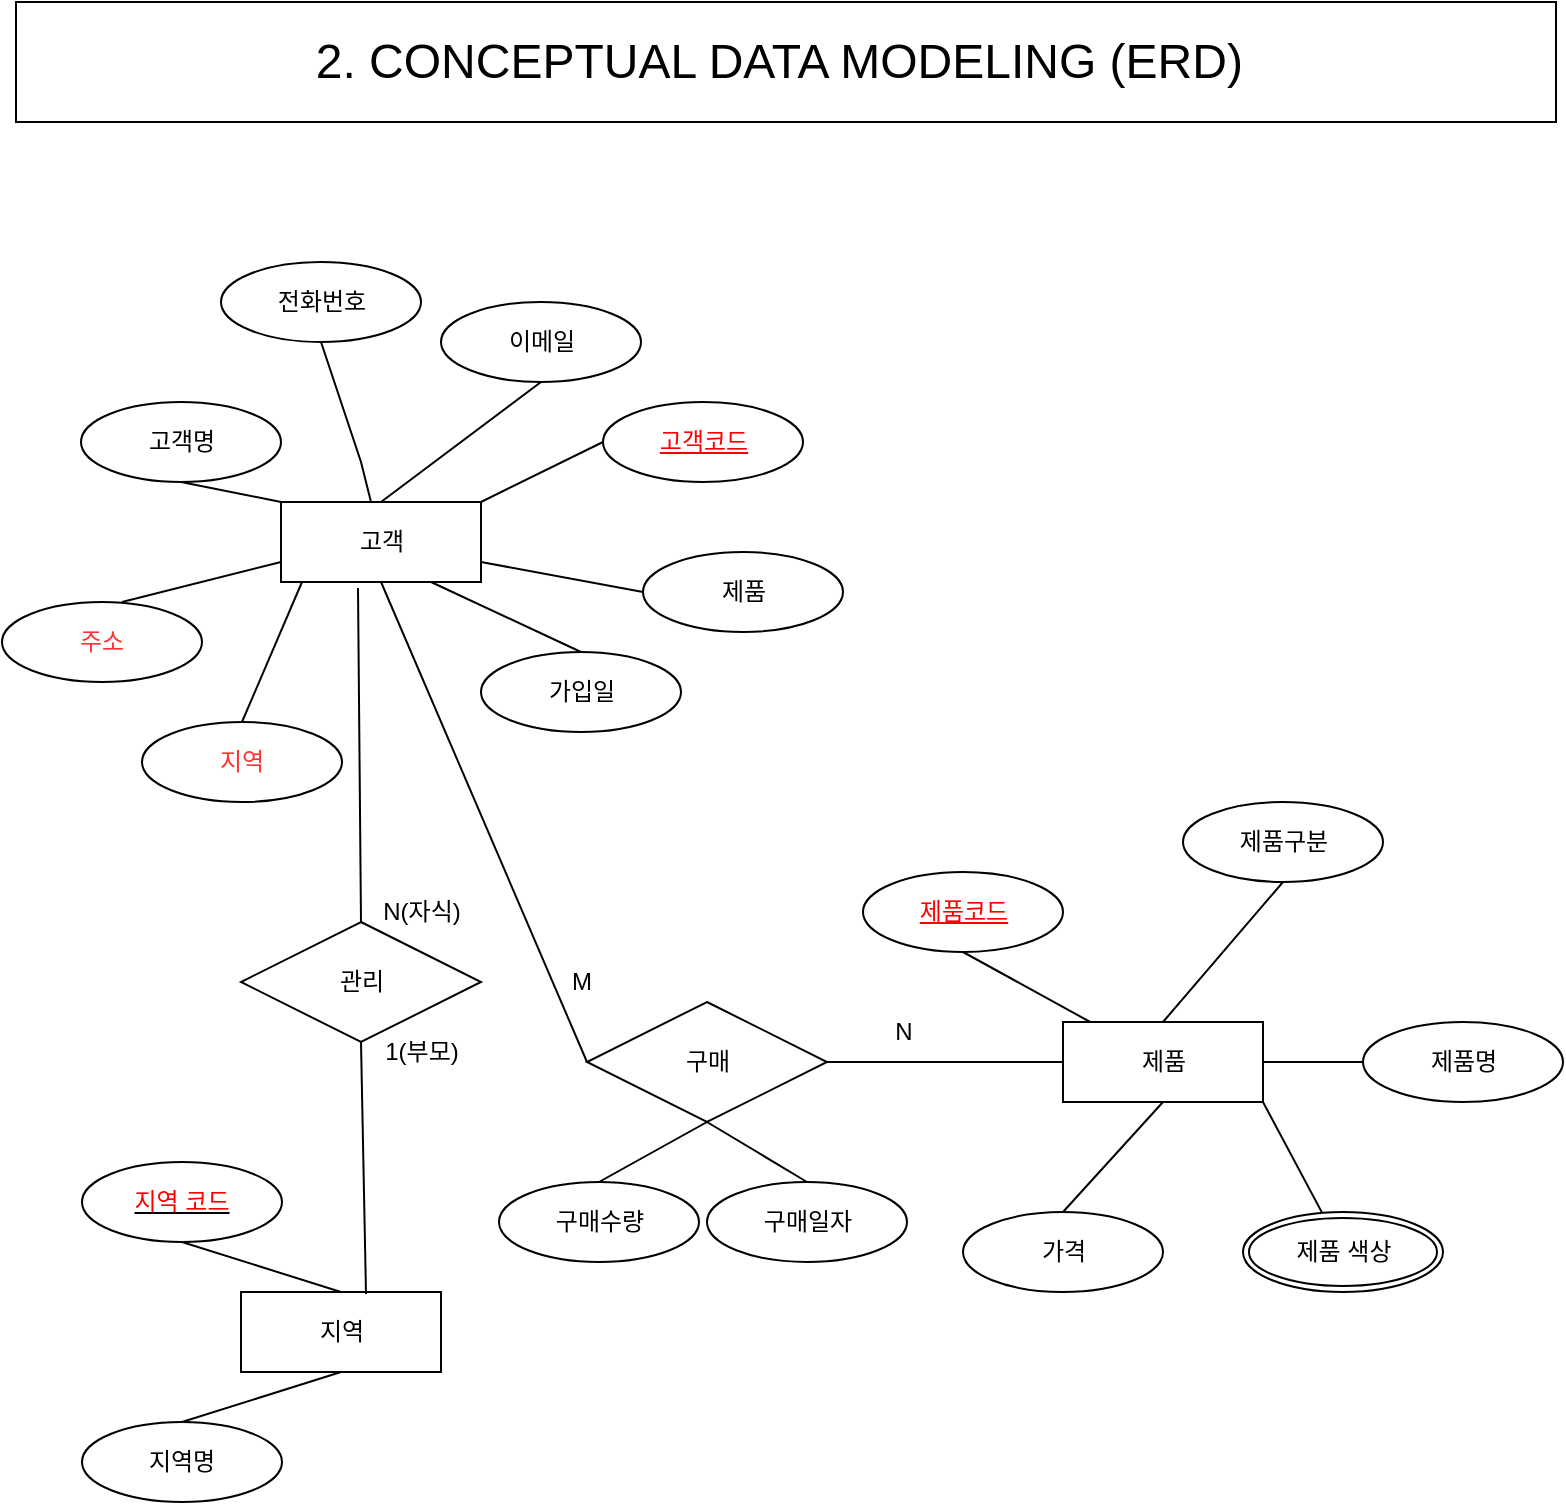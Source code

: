 <mxfile version="21.6.5" type="github" pages="2">
  <diagram name="페이지-1" id="ciY3IhIfSriye4W27SwN">
    <mxGraphModel dx="1434" dy="1959" grid="1" gridSize="10" guides="1" tooltips="1" connect="1" arrows="1" fold="1" page="1" pageScale="1" pageWidth="827" pageHeight="1169" math="0" shadow="0">
      <root>
        <mxCell id="0" />
        <mxCell id="1" parent="0" />
        <mxCell id="O262PkwjfAipwRfIdHsJ-3" value="고객" style="whiteSpace=wrap;html=1;align=center;rounded=0;" parent="1" vertex="1">
          <mxGeometry x="162.5" y="-880" width="100" height="40" as="geometry" />
        </mxCell>
        <mxCell id="O262PkwjfAipwRfIdHsJ-5" value="고객명" style="ellipse;whiteSpace=wrap;html=1;align=center;rounded=0;" parent="1" vertex="1">
          <mxGeometry x="62.5" y="-930" width="100" height="40" as="geometry" />
        </mxCell>
        <mxCell id="O262PkwjfAipwRfIdHsJ-6" value="" style="endArrow=none;html=1;rounded=0;entryX=0;entryY=0;entryDx=0;entryDy=0;exitX=0.5;exitY=1;exitDx=0;exitDy=0;" parent="1" source="O262PkwjfAipwRfIdHsJ-5" target="O262PkwjfAipwRfIdHsJ-3" edge="1">
          <mxGeometry relative="1" as="geometry">
            <mxPoint x="112.5" y="-900" as="sourcePoint" />
            <mxPoint x="272.5" y="-900" as="targetPoint" />
          </mxGeometry>
        </mxCell>
        <mxCell id="O262PkwjfAipwRfIdHsJ-7" value="이메일" style="ellipse;whiteSpace=wrap;html=1;align=center;rounded=0;" parent="1" vertex="1">
          <mxGeometry x="242.5" y="-980" width="100" height="40" as="geometry" />
        </mxCell>
        <mxCell id="O262PkwjfAipwRfIdHsJ-8" value="가입일" style="ellipse;whiteSpace=wrap;html=1;align=center;rounded=0;" parent="1" vertex="1">
          <mxGeometry x="262.5" y="-805" width="100" height="40" as="geometry" />
        </mxCell>
        <mxCell id="O262PkwjfAipwRfIdHsJ-9" value="&lt;font color=&quot;#ff3333&quot;&gt;주소&lt;/font&gt;" style="ellipse;whiteSpace=wrap;html=1;align=center;rounded=0;" parent="1" vertex="1">
          <mxGeometry x="23" y="-830" width="100" height="40" as="geometry" />
        </mxCell>
        <mxCell id="O262PkwjfAipwRfIdHsJ-10" value="전화번호" style="ellipse;whiteSpace=wrap;html=1;align=center;rounded=0;" parent="1" vertex="1">
          <mxGeometry x="132.5" y="-1000" width="100" height="40" as="geometry" />
        </mxCell>
        <mxCell id="O262PkwjfAipwRfIdHsJ-12" value="" style="endArrow=none;html=1;rounded=0;entryX=0.5;entryY=0;entryDx=0;entryDy=0;exitX=0.75;exitY=1;exitDx=0;exitDy=0;" parent="1" source="O262PkwjfAipwRfIdHsJ-3" target="O262PkwjfAipwRfIdHsJ-8" edge="1">
          <mxGeometry relative="1" as="geometry">
            <mxPoint x="232.5" y="-855" as="sourcePoint" />
            <mxPoint x="312.5" y="-855" as="targetPoint" />
          </mxGeometry>
        </mxCell>
        <mxCell id="O262PkwjfAipwRfIdHsJ-14" value="" style="endArrow=none;html=1;rounded=0;exitX=0.6;exitY=0;exitDx=0;exitDy=0;exitPerimeter=0;entryX=0;entryY=0.75;entryDx=0;entryDy=0;" parent="1" source="O262PkwjfAipwRfIdHsJ-9" target="O262PkwjfAipwRfIdHsJ-3" edge="1">
          <mxGeometry relative="1" as="geometry">
            <mxPoint x="93" y="-840" as="sourcePoint" />
            <mxPoint x="123" y="-840" as="targetPoint" />
          </mxGeometry>
        </mxCell>
        <mxCell id="O262PkwjfAipwRfIdHsJ-15" value="" style="endArrow=none;html=1;rounded=0;entryX=0.5;entryY=1;entryDx=0;entryDy=0;exitX=0.5;exitY=0;exitDx=0;exitDy=0;" parent="1" source="O262PkwjfAipwRfIdHsJ-3" target="O262PkwjfAipwRfIdHsJ-7" edge="1">
          <mxGeometry relative="1" as="geometry">
            <mxPoint x="132.5" y="-840" as="sourcePoint" />
            <mxPoint x="292.5" y="-840" as="targetPoint" />
          </mxGeometry>
        </mxCell>
        <mxCell id="O262PkwjfAipwRfIdHsJ-16" value="" style="endArrow=none;html=1;rounded=0;entryX=0.5;entryY=1;entryDx=0;entryDy=0;" parent="1" source="O262PkwjfAipwRfIdHsJ-3" target="O262PkwjfAipwRfIdHsJ-10" edge="1">
          <mxGeometry relative="1" as="geometry">
            <mxPoint x="132.5" y="-840" as="sourcePoint" />
            <mxPoint x="292.5" y="-840" as="targetPoint" />
            <Array as="points">
              <mxPoint x="202.5" y="-900" />
            </Array>
          </mxGeometry>
        </mxCell>
        <mxCell id="O262PkwjfAipwRfIdHsJ-17" value="&lt;font color=&quot;#ff3333&quot;&gt;지역&lt;/font&gt;" style="ellipse;whiteSpace=wrap;html=1;align=center;rounded=0;" parent="1" vertex="1">
          <mxGeometry x="93" y="-770" width="100" height="40" as="geometry" />
        </mxCell>
        <mxCell id="O262PkwjfAipwRfIdHsJ-18" value="" style="endArrow=none;html=1;rounded=0;entryX=0.5;entryY=0;entryDx=0;entryDy=0;exitX=0.5;exitY=1;exitDx=0;exitDy=0;" parent="1" target="O262PkwjfAipwRfIdHsJ-17" edge="1">
          <mxGeometry relative="1" as="geometry">
            <mxPoint x="173" y="-840" as="sourcePoint" />
            <mxPoint x="183" y="-790" as="targetPoint" />
          </mxGeometry>
        </mxCell>
        <mxCell id="O262PkwjfAipwRfIdHsJ-21" value="고객코드" style="ellipse;whiteSpace=wrap;html=1;align=center;fontStyle=4;rounded=0;fontColor=#FF0000;" parent="1" vertex="1">
          <mxGeometry x="323.5" y="-930" width="100" height="40" as="geometry" />
        </mxCell>
        <mxCell id="O262PkwjfAipwRfIdHsJ-22" value="" style="endArrow=none;html=1;rounded=0;entryX=0;entryY=0.5;entryDx=0;entryDy=0;exitX=1;exitY=0;exitDx=0;exitDy=0;" parent="1" source="O262PkwjfAipwRfIdHsJ-3" target="O262PkwjfAipwRfIdHsJ-21" edge="1">
          <mxGeometry relative="1" as="geometry">
            <mxPoint x="132.5" y="-940" as="sourcePoint" />
            <mxPoint x="292.5" y="-940" as="targetPoint" />
          </mxGeometry>
        </mxCell>
        <mxCell id="Zwfe3CJp1zHnG0EpspI3-5" value="지역" style="whiteSpace=wrap;html=1;align=center;rounded=0;" parent="1" vertex="1">
          <mxGeometry x="142.5" y="-485" width="100" height="40" as="geometry" />
        </mxCell>
        <mxCell id="Zwfe3CJp1zHnG0EpspI3-6" value="지역명" style="ellipse;whiteSpace=wrap;html=1;align=center;rounded=0;" parent="1" vertex="1">
          <mxGeometry x="63" y="-420" width="100" height="40" as="geometry" />
        </mxCell>
        <mxCell id="Zwfe3CJp1zHnG0EpspI3-11" value="" style="endArrow=none;html=1;rounded=0;entryX=0.5;entryY=0;entryDx=0;entryDy=0;exitX=0.5;exitY=1;exitDx=0;exitDy=0;" parent="1" source="Zwfe3CJp1zHnG0EpspI3-12" target="Zwfe3CJp1zHnG0EpspI3-5" edge="1">
          <mxGeometry relative="1" as="geometry">
            <mxPoint x="114" y="-500" as="sourcePoint" />
            <mxPoint x="243" y="-500" as="targetPoint" />
          </mxGeometry>
        </mxCell>
        <mxCell id="Zwfe3CJp1zHnG0EpspI3-12" value="&lt;font color=&quot;#ff0000&quot;&gt;지역 코드&lt;/font&gt;" style="ellipse;whiteSpace=wrap;html=1;align=center;fontStyle=4;" parent="1" vertex="1">
          <mxGeometry x="63" y="-550" width="100" height="40" as="geometry" />
        </mxCell>
        <mxCell id="Zwfe3CJp1zHnG0EpspI3-13" value="" style="endArrow=none;html=1;rounded=0;entryX=0.5;entryY=1;entryDx=0;entryDy=0;exitX=0.5;exitY=0;exitDx=0;exitDy=0;" parent="1" source="Zwfe3CJp1zHnG0EpspI3-6" target="Zwfe3CJp1zHnG0EpspI3-5" edge="1">
          <mxGeometry relative="1" as="geometry">
            <mxPoint x="114" y="-450" as="sourcePoint" />
            <mxPoint x="214" y="-430" as="targetPoint" />
          </mxGeometry>
        </mxCell>
        <mxCell id="Zwfe3CJp1zHnG0EpspI3-15" value="제품" style="ellipse;whiteSpace=wrap;html=1;align=center;rounded=0;" parent="1" vertex="1">
          <mxGeometry x="343.5" y="-855" width="100" height="40" as="geometry" />
        </mxCell>
        <mxCell id="Zwfe3CJp1zHnG0EpspI3-16" value="" style="endArrow=none;html=1;rounded=0;exitX=1;exitY=0.75;exitDx=0;exitDy=0;" parent="1" source="O262PkwjfAipwRfIdHsJ-3" edge="1">
          <mxGeometry relative="1" as="geometry">
            <mxPoint x="282.5" y="-855" as="sourcePoint" />
            <mxPoint x="343.5" y="-835" as="targetPoint" />
          </mxGeometry>
        </mxCell>
        <mxCell id="Zwfe3CJp1zHnG0EpspI3-17" value="제품" style="whiteSpace=wrap;html=1;align=center;rounded=0;" parent="1" vertex="1">
          <mxGeometry x="553.5" y="-620" width="100" height="40" as="geometry" />
        </mxCell>
        <mxCell id="Zwfe3CJp1zHnG0EpspI3-19" value="제품명" style="ellipse;whiteSpace=wrap;html=1;align=center;" parent="1" vertex="1">
          <mxGeometry x="703.5" y="-620" width="100" height="40" as="geometry" />
        </mxCell>
        <mxCell id="Zwfe3CJp1zHnG0EpspI3-20" value="제품구분" style="ellipse;whiteSpace=wrap;html=1;align=center;" parent="1" vertex="1">
          <mxGeometry x="613.5" y="-730" width="100" height="40" as="geometry" />
        </mxCell>
        <mxCell id="Zwfe3CJp1zHnG0EpspI3-22" value="제품 색상" style="ellipse;shape=doubleEllipse;margin=3;whiteSpace=wrap;html=1;align=center;" parent="1" vertex="1">
          <mxGeometry x="643.5" y="-525" width="100" height="40" as="geometry" />
        </mxCell>
        <mxCell id="Zwfe3CJp1zHnG0EpspI3-23" value="가격" style="ellipse;whiteSpace=wrap;html=1;align=center;" parent="1" vertex="1">
          <mxGeometry x="503.5" y="-525" width="100" height="40" as="geometry" />
        </mxCell>
        <mxCell id="Zwfe3CJp1zHnG0EpspI3-24" value="" style="endArrow=none;html=1;rounded=0;exitX=0.5;exitY=1;exitDx=0;exitDy=0;" parent="1" source="D7l8k0EIb5VMv7duLsnt-1" target="Zwfe3CJp1zHnG0EpspI3-17" edge="1">
          <mxGeometry relative="1" as="geometry">
            <mxPoint x="493.5" y="-640" as="sourcePoint" />
            <mxPoint x="413.5" y="-770" as="targetPoint" />
          </mxGeometry>
        </mxCell>
        <mxCell id="Zwfe3CJp1zHnG0EpspI3-25" value="" style="endArrow=none;html=1;rounded=0;exitX=0;exitY=0.5;exitDx=0;exitDy=0;" parent="1" source="Zwfe3CJp1zHnG0EpspI3-19" target="Zwfe3CJp1zHnG0EpspI3-17" edge="1">
          <mxGeometry relative="1" as="geometry">
            <mxPoint x="803.5" y="-600" as="sourcePoint" />
            <mxPoint x="663.5" y="-600" as="targetPoint" />
          </mxGeometry>
        </mxCell>
        <mxCell id="Zwfe3CJp1zHnG0EpspI3-26" value="" style="endArrow=none;html=1;rounded=0;exitX=0.5;exitY=0;exitDx=0;exitDy=0;entryX=0.5;entryY=1;entryDx=0;entryDy=0;" parent="1" source="Zwfe3CJp1zHnG0EpspI3-23" target="Zwfe3CJp1zHnG0EpspI3-17" edge="1">
          <mxGeometry relative="1" as="geometry">
            <mxPoint x="573.5" y="-610" as="sourcePoint" />
            <mxPoint x="613.5" y="-570" as="targetPoint" />
          </mxGeometry>
        </mxCell>
        <mxCell id="Zwfe3CJp1zHnG0EpspI3-27" value="" style="endArrow=none;html=1;rounded=0;entryX=1;entryY=1;entryDx=0;entryDy=0;" parent="1" source="Zwfe3CJp1zHnG0EpspI3-22" target="Zwfe3CJp1zHnG0EpspI3-17" edge="1">
          <mxGeometry relative="1" as="geometry">
            <mxPoint x="583.5" y="-600" as="sourcePoint" />
            <mxPoint x="663.5" y="-570" as="targetPoint" />
          </mxGeometry>
        </mxCell>
        <mxCell id="Zwfe3CJp1zHnG0EpspI3-28" value="" style="endArrow=none;html=1;rounded=0;exitX=0.5;exitY=1;exitDx=0;exitDy=0;entryX=0.5;entryY=0;entryDx=0;entryDy=0;" parent="1" source="Zwfe3CJp1zHnG0EpspI3-20" target="Zwfe3CJp1zHnG0EpspI3-17" edge="1">
          <mxGeometry relative="1" as="geometry">
            <mxPoint x="573.5" y="-630" as="sourcePoint" />
            <mxPoint x="643.5" y="-650" as="targetPoint" />
          </mxGeometry>
        </mxCell>
        <mxCell id="Zwfe3CJp1zHnG0EpspI3-30" value="관리" style="shape=rhombus;perimeter=rhombusPerimeter;whiteSpace=wrap;html=1;align=center;" parent="1" vertex="1">
          <mxGeometry x="142.5" y="-670" width="120" height="60" as="geometry" />
        </mxCell>
        <mxCell id="Zwfe3CJp1zHnG0EpspI3-31" value="" style="endArrow=none;html=1;rounded=0;entryX=0.5;entryY=1;entryDx=0;entryDy=0;exitX=0.625;exitY=0.025;exitDx=0;exitDy=0;exitPerimeter=0;" parent="1" source="Zwfe3CJp1zHnG0EpspI3-5" target="Zwfe3CJp1zHnG0EpspI3-30" edge="1">
          <mxGeometry relative="1" as="geometry">
            <mxPoint x="203" y="-500" as="sourcePoint" />
            <mxPoint x="402" y="-515" as="targetPoint" />
          </mxGeometry>
        </mxCell>
        <mxCell id="Zwfe3CJp1zHnG0EpspI3-32" value="" style="endArrow=none;html=1;rounded=0;entryX=0.5;entryY=0;entryDx=0;entryDy=0;exitX=0.385;exitY=1.075;exitDx=0;exitDy=0;exitPerimeter=0;" parent="1" source="O262PkwjfAipwRfIdHsJ-3" target="Zwfe3CJp1zHnG0EpspI3-30" edge="1">
          <mxGeometry relative="1" as="geometry">
            <mxPoint x="304" y="-760" as="sourcePoint" />
            <mxPoint x="464" y="-760" as="targetPoint" />
          </mxGeometry>
        </mxCell>
        <mxCell id="Zwfe3CJp1zHnG0EpspI3-33" value="구매" style="shape=rhombus;perimeter=rhombusPerimeter;whiteSpace=wrap;html=1;align=center;" parent="1" vertex="1">
          <mxGeometry x="315.5" y="-630" width="120" height="60" as="geometry" />
        </mxCell>
        <mxCell id="Zwfe3CJp1zHnG0EpspI3-34" value="" style="endArrow=none;html=1;rounded=0;entryX=0;entryY=0.5;entryDx=0;entryDy=0;exitX=0.5;exitY=1;exitDx=0;exitDy=0;" parent="1" source="O262PkwjfAipwRfIdHsJ-3" target="Zwfe3CJp1zHnG0EpspI3-33" edge="1">
          <mxGeometry relative="1" as="geometry">
            <mxPoint x="304" y="-760" as="sourcePoint" />
            <mxPoint x="328" y="-610" as="targetPoint" />
          </mxGeometry>
        </mxCell>
        <mxCell id="Zwfe3CJp1zHnG0EpspI3-35" value="" style="endArrow=none;html=1;rounded=0;entryX=0;entryY=0.5;entryDx=0;entryDy=0;exitX=1;exitY=0.5;exitDx=0;exitDy=0;" parent="1" source="Zwfe3CJp1zHnG0EpspI3-33" target="Zwfe3CJp1zHnG0EpspI3-17" edge="1">
          <mxGeometry relative="1" as="geometry">
            <mxPoint x="323" y="-750" as="sourcePoint" />
            <mxPoint x="483" y="-750" as="targetPoint" />
          </mxGeometry>
        </mxCell>
        <mxCell id="Zwfe3CJp1zHnG0EpspI3-36" value="구매수량" style="ellipse;whiteSpace=wrap;html=1;align=center;" parent="1" vertex="1">
          <mxGeometry x="271.5" y="-540" width="100" height="40" as="geometry" />
        </mxCell>
        <mxCell id="Zwfe3CJp1zHnG0EpspI3-39" value="구매일자" style="ellipse;whiteSpace=wrap;html=1;align=center;" parent="1" vertex="1">
          <mxGeometry x="375.5" y="-540" width="100" height="40" as="geometry" />
        </mxCell>
        <mxCell id="Zwfe3CJp1zHnG0EpspI3-40" value="" style="endArrow=none;html=1;rounded=0;entryX=0.5;entryY=1;entryDx=0;entryDy=0;exitX=0.5;exitY=0;exitDx=0;exitDy=0;" parent="1" source="Zwfe3CJp1zHnG0EpspI3-36" target="Zwfe3CJp1zHnG0EpspI3-33" edge="1">
          <mxGeometry relative="1" as="geometry">
            <mxPoint x="291.5" y="-750" as="sourcePoint" />
            <mxPoint x="451.5" y="-750" as="targetPoint" />
          </mxGeometry>
        </mxCell>
        <mxCell id="Zwfe3CJp1zHnG0EpspI3-41" value="" style="endArrow=none;html=1;rounded=0;entryX=0.5;entryY=0;entryDx=0;entryDy=0;exitX=0.5;exitY=1;exitDx=0;exitDy=0;" parent="1" source="Zwfe3CJp1zHnG0EpspI3-33" target="Zwfe3CJp1zHnG0EpspI3-39" edge="1">
          <mxGeometry relative="1" as="geometry">
            <mxPoint x="291.5" y="-750" as="sourcePoint" />
            <mxPoint x="451.5" y="-750" as="targetPoint" />
          </mxGeometry>
        </mxCell>
        <mxCell id="Zwfe3CJp1zHnG0EpspI3-42" value="&lt;font style=&quot;font-size: 24px;&quot;&gt;2. CONCEPTUAL DATA MODELING (ERD)&amp;nbsp;&lt;/font&gt;" style="rounded=0;whiteSpace=wrap;html=1;" parent="1" vertex="1">
          <mxGeometry x="30" y="-1130" width="770" height="60" as="geometry" />
        </mxCell>
        <mxCell id="yUtdHoktNZANaSQNdlHz-2" value="N(자식)" style="text;html=1;strokeColor=none;fillColor=none;align=center;verticalAlign=middle;whiteSpace=wrap;rounded=0;" parent="1" vertex="1">
          <mxGeometry x="202.5" y="-690" width="60" height="30" as="geometry" />
        </mxCell>
        <mxCell id="yUtdHoktNZANaSQNdlHz-3" value="1(부모)" style="text;html=1;strokeColor=none;fillColor=none;align=center;verticalAlign=middle;whiteSpace=wrap;rounded=0;" parent="1" vertex="1">
          <mxGeometry x="202.5" y="-620" width="60" height="30" as="geometry" />
        </mxCell>
        <mxCell id="J7PwnYa1i6pElxJdp1A0-1" value="N" style="text;html=1;strokeColor=none;fillColor=none;align=center;verticalAlign=middle;whiteSpace=wrap;rounded=0;" parent="1" vertex="1">
          <mxGeometry x="443.5" y="-630" width="60" height="30" as="geometry" />
        </mxCell>
        <mxCell id="J7PwnYa1i6pElxJdp1A0-2" value="M" style="text;html=1;strokeColor=none;fillColor=none;align=center;verticalAlign=middle;whiteSpace=wrap;rounded=0;" parent="1" vertex="1">
          <mxGeometry x="282.5" y="-655" width="60" height="30" as="geometry" />
        </mxCell>
        <mxCell id="D7l8k0EIb5VMv7duLsnt-1" value="제품코드" style="ellipse;whiteSpace=wrap;html=1;align=center;fontStyle=4;rounded=0;fontColor=#FF0000;" vertex="1" parent="1">
          <mxGeometry x="453.5" y="-695" width="100" height="40" as="geometry" />
        </mxCell>
      </root>
    </mxGraphModel>
  </diagram>
  <diagram id="4BWU9Evp5t82X6UF4hr7" name="페이지-2">
    <mxGraphModel dx="1434" dy="1959" grid="1" gridSize="10" guides="1" tooltips="1" connect="1" arrows="1" fold="1" page="1" pageScale="1" pageWidth="827" pageHeight="1169" math="0" shadow="0">
      <root>
        <mxCell id="0" />
        <mxCell id="1" parent="0" />
        <mxCell id="uBOB1ivpOVUYQ5kUQbwn-1" value="&lt;font style=&quot;font-size: 24px;&quot;&gt;Logical Data Moodeling (RM)&lt;/font&gt;" style="rounded=0;whiteSpace=wrap;html=1;" parent="1" vertex="1">
          <mxGeometry x="30" y="-1130" width="770" height="60" as="geometry" />
        </mxCell>
        <mxCell id="seXCg0NRxTCGZob7wGFC-1" value="고객" style="whiteSpace=wrap;html=1;align=center;rounded=0;" parent="1" vertex="1">
          <mxGeometry x="169.5" y="-910" width="100" height="40" as="geometry" />
        </mxCell>
        <mxCell id="seXCg0NRxTCGZob7wGFC-2" value="고객명" style="ellipse;whiteSpace=wrap;html=1;align=center;rounded=0;" parent="1" vertex="1">
          <mxGeometry x="69.5" y="-960" width="100" height="40" as="geometry" />
        </mxCell>
        <mxCell id="seXCg0NRxTCGZob7wGFC-3" value="" style="endArrow=none;html=1;rounded=0;entryX=0;entryY=0;entryDx=0;entryDy=0;exitX=0.5;exitY=1;exitDx=0;exitDy=0;" parent="1" source="seXCg0NRxTCGZob7wGFC-2" target="seXCg0NRxTCGZob7wGFC-1" edge="1">
          <mxGeometry relative="1" as="geometry">
            <mxPoint x="119.5" y="-930" as="sourcePoint" />
            <mxPoint x="279.5" y="-930" as="targetPoint" />
          </mxGeometry>
        </mxCell>
        <mxCell id="seXCg0NRxTCGZob7wGFC-4" value="이메일" style="ellipse;whiteSpace=wrap;html=1;align=center;rounded=0;" parent="1" vertex="1">
          <mxGeometry x="249.5" y="-1010" width="100" height="40" as="geometry" />
        </mxCell>
        <mxCell id="seXCg0NRxTCGZob7wGFC-5" value="가입일" style="ellipse;whiteSpace=wrap;html=1;align=center;rounded=0;" parent="1" vertex="1">
          <mxGeometry x="269.5" y="-835" width="100" height="40" as="geometry" />
        </mxCell>
        <mxCell id="seXCg0NRxTCGZob7wGFC-6" value="&lt;font color=&quot;#ff3333&quot;&gt;주소&lt;/font&gt;" style="ellipse;whiteSpace=wrap;html=1;align=center;rounded=0;" parent="1" vertex="1">
          <mxGeometry x="30" y="-860" width="100" height="40" as="geometry" />
        </mxCell>
        <mxCell id="seXCg0NRxTCGZob7wGFC-7" value="전화번호" style="ellipse;whiteSpace=wrap;html=1;align=center;rounded=0;" parent="1" vertex="1">
          <mxGeometry x="139.5" y="-1030" width="100" height="40" as="geometry" />
        </mxCell>
        <mxCell id="seXCg0NRxTCGZob7wGFC-8" value="" style="endArrow=none;html=1;rounded=0;entryX=0.5;entryY=0;entryDx=0;entryDy=0;exitX=0.75;exitY=1;exitDx=0;exitDy=0;" parent="1" source="seXCg0NRxTCGZob7wGFC-1" target="seXCg0NRxTCGZob7wGFC-5" edge="1">
          <mxGeometry relative="1" as="geometry">
            <mxPoint x="239.5" y="-885" as="sourcePoint" />
            <mxPoint x="319.5" y="-885" as="targetPoint" />
          </mxGeometry>
        </mxCell>
        <mxCell id="seXCg0NRxTCGZob7wGFC-9" value="" style="endArrow=none;html=1;rounded=0;exitX=0.6;exitY=0;exitDx=0;exitDy=0;exitPerimeter=0;entryX=0;entryY=0.75;entryDx=0;entryDy=0;" parent="1" source="seXCg0NRxTCGZob7wGFC-6" target="seXCg0NRxTCGZob7wGFC-1" edge="1">
          <mxGeometry relative="1" as="geometry">
            <mxPoint x="100" y="-870" as="sourcePoint" />
            <mxPoint x="130" y="-870" as="targetPoint" />
          </mxGeometry>
        </mxCell>
        <mxCell id="seXCg0NRxTCGZob7wGFC-10" value="" style="endArrow=none;html=1;rounded=0;entryX=0.5;entryY=1;entryDx=0;entryDy=0;exitX=0.5;exitY=0;exitDx=0;exitDy=0;" parent="1" source="seXCg0NRxTCGZob7wGFC-1" target="seXCg0NRxTCGZob7wGFC-4" edge="1">
          <mxGeometry relative="1" as="geometry">
            <mxPoint x="139.5" y="-870" as="sourcePoint" />
            <mxPoint x="299.5" y="-870" as="targetPoint" />
          </mxGeometry>
        </mxCell>
        <mxCell id="seXCg0NRxTCGZob7wGFC-11" value="" style="endArrow=none;html=1;rounded=0;entryX=0.5;entryY=1;entryDx=0;entryDy=0;" parent="1" source="seXCg0NRxTCGZob7wGFC-1" target="seXCg0NRxTCGZob7wGFC-7" edge="1">
          <mxGeometry relative="1" as="geometry">
            <mxPoint x="139.5" y="-870" as="sourcePoint" />
            <mxPoint x="299.5" y="-870" as="targetPoint" />
            <Array as="points">
              <mxPoint x="209.5" y="-930" />
            </Array>
          </mxGeometry>
        </mxCell>
        <mxCell id="seXCg0NRxTCGZob7wGFC-12" value="&lt;font color=&quot;#ff3333&quot;&gt;지역&lt;/font&gt;" style="ellipse;whiteSpace=wrap;html=1;align=center;rounded=0;" parent="1" vertex="1">
          <mxGeometry x="100" y="-800" width="100" height="40" as="geometry" />
        </mxCell>
        <mxCell id="seXCg0NRxTCGZob7wGFC-13" value="" style="endArrow=none;html=1;rounded=0;entryX=0.5;entryY=0;entryDx=0;entryDy=0;exitX=0.5;exitY=1;exitDx=0;exitDy=0;" parent="1" target="seXCg0NRxTCGZob7wGFC-12" edge="1">
          <mxGeometry relative="1" as="geometry">
            <mxPoint x="180" y="-870" as="sourcePoint" />
            <mxPoint x="190" y="-820" as="targetPoint" />
          </mxGeometry>
        </mxCell>
        <mxCell id="seXCg0NRxTCGZob7wGFC-14" value="&lt;font color=&quot;#ff0000&quot;&gt;고객코드&lt;/font&gt;" style="ellipse;whiteSpace=wrap;html=1;align=center;fontStyle=4;rounded=0;" parent="1" vertex="1">
          <mxGeometry x="330.5" y="-960" width="100" height="40" as="geometry" />
        </mxCell>
        <mxCell id="seXCg0NRxTCGZob7wGFC-15" value="" style="endArrow=none;html=1;rounded=0;entryX=0;entryY=0.5;entryDx=0;entryDy=0;exitX=1;exitY=0;exitDx=0;exitDy=0;" parent="1" source="seXCg0NRxTCGZob7wGFC-1" target="seXCg0NRxTCGZob7wGFC-14" edge="1">
          <mxGeometry relative="1" as="geometry">
            <mxPoint x="139.5" y="-970" as="sourcePoint" />
            <mxPoint x="299.5" y="-970" as="targetPoint" />
          </mxGeometry>
        </mxCell>
        <mxCell id="seXCg0NRxTCGZob7wGFC-16" value="제품" style="ellipse;whiteSpace=wrap;html=1;align=center;rounded=0;" parent="1" vertex="1">
          <mxGeometry x="350.5" y="-885" width="100" height="40" as="geometry" />
        </mxCell>
        <mxCell id="seXCg0NRxTCGZob7wGFC-17" value="" style="endArrow=none;html=1;rounded=0;exitX=1;exitY=0.75;exitDx=0;exitDy=0;" parent="1" source="seXCg0NRxTCGZob7wGFC-1" edge="1">
          <mxGeometry relative="1" as="geometry">
            <mxPoint x="289.5" y="-885" as="sourcePoint" />
            <mxPoint x="350.5" y="-865" as="targetPoint" />
          </mxGeometry>
        </mxCell>
        <mxCell id="seXCg0NRxTCGZob7wGFC-33" value="고객" style="swimlane;childLayout=stackLayout;horizontal=1;startSize=50;horizontalStack=0;rounded=1;fontSize=14;fontStyle=0;strokeWidth=2;resizeParent=0;resizeLast=1;shadow=0;dashed=0;align=center;arcSize=4;whiteSpace=wrap;html=1;" parent="1" vertex="1">
          <mxGeometry x="44" y="-390" width="159.5" height="160" as="geometry" />
        </mxCell>
        <mxCell id="seXCg0NRxTCGZob7wGFC-34" value="-고객번호(PK)&lt;br&gt;-고객 이름&lt;br&gt;-전화 번호&lt;br&gt;-이메일&lt;br&gt;-주소&lt;br&gt;-가입일&lt;br&gt;&lt;font color=&quot;#ff3333&quot;&gt;-지역코드(FK)&lt;/font&gt;" style="align=left;strokeColor=none;fillColor=none;spacingLeft=4;fontSize=12;verticalAlign=top;resizable=0;rotatable=0;part=1;html=1;" parent="seXCg0NRxTCGZob7wGFC-33" vertex="1">
          <mxGeometry y="50" width="159.5" height="110" as="geometry" />
        </mxCell>
        <mxCell id="uPoZZzZPgKZbxXWaXShd-1" value="지역" style="whiteSpace=wrap;html=1;align=center;rounded=0;" parent="1" vertex="1">
          <mxGeometry x="123.5" y="-615" width="100" height="40" as="geometry" />
        </mxCell>
        <mxCell id="uPoZZzZPgKZbxXWaXShd-2" value="지역명" style="ellipse;whiteSpace=wrap;html=1;align=center;rounded=0;" parent="1" vertex="1">
          <mxGeometry x="44" y="-555" width="100" height="40" as="geometry" />
        </mxCell>
        <mxCell id="uPoZZzZPgKZbxXWaXShd-3" value="" style="endArrow=none;html=1;rounded=0;entryX=0.5;entryY=0;entryDx=0;entryDy=0;exitX=0.5;exitY=1;exitDx=0;exitDy=0;" parent="1" source="uPoZZzZPgKZbxXWaXShd-4" target="uPoZZzZPgKZbxXWaXShd-1" edge="1">
          <mxGeometry relative="1" as="geometry">
            <mxPoint x="95" y="-635" as="sourcePoint" />
            <mxPoint x="224" y="-635" as="targetPoint" />
          </mxGeometry>
        </mxCell>
        <mxCell id="uPoZZzZPgKZbxXWaXShd-4" value="&lt;font color=&quot;#ff0000&quot;&gt;지역 코드&lt;/font&gt;" style="ellipse;whiteSpace=wrap;html=1;align=center;fontStyle=4;" parent="1" vertex="1">
          <mxGeometry x="44" y="-685" width="100" height="40" as="geometry" />
        </mxCell>
        <mxCell id="uPoZZzZPgKZbxXWaXShd-5" value="" style="endArrow=none;html=1;rounded=0;entryX=0.5;entryY=1;entryDx=0;entryDy=0;exitX=0.5;exitY=0;exitDx=0;exitDy=0;" parent="1" source="uPoZZzZPgKZbxXWaXShd-2" target="uPoZZzZPgKZbxXWaXShd-1" edge="1">
          <mxGeometry relative="1" as="geometry">
            <mxPoint x="95" y="-585" as="sourcePoint" />
            <mxPoint x="195" y="-565" as="targetPoint" />
          </mxGeometry>
        </mxCell>
        <mxCell id="uPoZZzZPgKZbxXWaXShd-6" value="제품" style="swimlane;childLayout=stackLayout;horizontal=1;startSize=50;horizontalStack=0;rounded=1;fontSize=14;fontStyle=0;strokeWidth=2;resizeParent=0;resizeLast=1;shadow=0;dashed=0;align=center;arcSize=4;whiteSpace=wrap;html=1;" parent="1" vertex="1">
          <mxGeometry x="600.75" y="-385" width="159.5" height="150" as="geometry" />
        </mxCell>
        <mxCell id="uPoZZzZPgKZbxXWaXShd-7" value="&lt;font color=&quot;#ff3333&quot;&gt;-제품코드(PK)&lt;br&gt;&lt;/font&gt;-제품명&lt;br&gt;-제품 구분&lt;br&gt;-제품 색상&lt;br&gt;-가격" style="align=left;strokeColor=none;fillColor=none;spacingLeft=4;fontSize=12;verticalAlign=top;resizable=0;rotatable=0;part=1;html=1;" parent="uPoZZzZPgKZbxXWaXShd-6" vertex="1">
          <mxGeometry y="50" width="159.5" height="100" as="geometry" />
        </mxCell>
        <mxCell id="XzQwPtQIKqxGrWWQNQM5-1" value="관리" style="shape=rhombus;perimeter=rhombusPerimeter;whiteSpace=wrap;html=1;align=center;" parent="1" vertex="1">
          <mxGeometry x="159.5" y="-713" width="120" height="60" as="geometry" />
        </mxCell>
        <mxCell id="XzQwPtQIKqxGrWWQNQM5-2" value="" style="endArrow=none;html=1;rounded=0;entryX=0.5;entryY=1;entryDx=0;entryDy=0;exitX=0.5;exitY=0;exitDx=0;exitDy=0;" parent="1" source="uPoZZzZPgKZbxXWaXShd-1" target="XzQwPtQIKqxGrWWQNQM5-1" edge="1">
          <mxGeometry relative="1" as="geometry">
            <mxPoint x="220" y="-550" as="sourcePoint" />
            <mxPoint x="419" y="-558" as="targetPoint" />
          </mxGeometry>
        </mxCell>
        <mxCell id="XzQwPtQIKqxGrWWQNQM5-3" value="" style="endArrow=none;html=1;rounded=0;entryX=0.5;entryY=0;entryDx=0;entryDy=0;exitX=0.5;exitY=1;exitDx=0;exitDy=0;" parent="1" source="seXCg0NRxTCGZob7wGFC-1" target="XzQwPtQIKqxGrWWQNQM5-1" edge="1">
          <mxGeometry relative="1" as="geometry">
            <mxPoint x="220" y="-870" as="sourcePoint" />
            <mxPoint x="481" y="-803" as="targetPoint" />
          </mxGeometry>
        </mxCell>
        <mxCell id="gkiHLBvYxxhDHvHLafIS-1" value="제품" style="whiteSpace=wrap;html=1;align=center;rounded=0;" parent="1" vertex="1">
          <mxGeometry x="540.5" y="-750" width="100" height="40" as="geometry" />
        </mxCell>
        <mxCell id="gkiHLBvYxxhDHvHLafIS-2" value="제품코드" style="ellipse;whiteSpace=wrap;html=1;align=center;" parent="1" vertex="1">
          <mxGeometry x="430.5" y="-810" width="100" height="40" as="geometry" />
        </mxCell>
        <mxCell id="gkiHLBvYxxhDHvHLafIS-3" value="제품명" style="ellipse;whiteSpace=wrap;html=1;align=center;" parent="1" vertex="1">
          <mxGeometry x="690.5" y="-750" width="100" height="40" as="geometry" />
        </mxCell>
        <mxCell id="gkiHLBvYxxhDHvHLafIS-4" value="제품구분" style="ellipse;whiteSpace=wrap;html=1;align=center;" parent="1" vertex="1">
          <mxGeometry x="600.5" y="-860" width="100" height="40" as="geometry" />
        </mxCell>
        <mxCell id="gkiHLBvYxxhDHvHLafIS-5" value="제품 색상" style="ellipse;shape=doubleEllipse;margin=3;whiteSpace=wrap;html=1;align=center;" parent="1" vertex="1">
          <mxGeometry x="630.5" y="-655" width="100" height="40" as="geometry" />
        </mxCell>
        <mxCell id="gkiHLBvYxxhDHvHLafIS-6" value="가격" style="ellipse;whiteSpace=wrap;html=1;align=center;" parent="1" vertex="1">
          <mxGeometry x="490.5" y="-655" width="100" height="40" as="geometry" />
        </mxCell>
        <mxCell id="gkiHLBvYxxhDHvHLafIS-7" value="" style="endArrow=none;html=1;rounded=0;exitX=0.5;exitY=1;exitDx=0;exitDy=0;" parent="1" source="gkiHLBvYxxhDHvHLafIS-2" target="gkiHLBvYxxhDHvHLafIS-1" edge="1">
          <mxGeometry relative="1" as="geometry">
            <mxPoint x="240.5" y="-900" as="sourcePoint" />
            <mxPoint x="400.5" y="-900" as="targetPoint" />
          </mxGeometry>
        </mxCell>
        <mxCell id="gkiHLBvYxxhDHvHLafIS-8" value="" style="endArrow=none;html=1;rounded=0;exitX=0;exitY=0.5;exitDx=0;exitDy=0;" parent="1" source="gkiHLBvYxxhDHvHLafIS-3" target="gkiHLBvYxxhDHvHLafIS-1" edge="1">
          <mxGeometry relative="1" as="geometry">
            <mxPoint x="790.5" y="-730" as="sourcePoint" />
            <mxPoint x="650.5" y="-730" as="targetPoint" />
          </mxGeometry>
        </mxCell>
        <mxCell id="gkiHLBvYxxhDHvHLafIS-9" value="" style="endArrow=none;html=1;rounded=0;exitX=0.5;exitY=0;exitDx=0;exitDy=0;entryX=0.5;entryY=1;entryDx=0;entryDy=0;" parent="1" source="gkiHLBvYxxhDHvHLafIS-6" target="gkiHLBvYxxhDHvHLafIS-1" edge="1">
          <mxGeometry relative="1" as="geometry">
            <mxPoint x="560.5" y="-740" as="sourcePoint" />
            <mxPoint x="600.5" y="-700" as="targetPoint" />
          </mxGeometry>
        </mxCell>
        <mxCell id="gkiHLBvYxxhDHvHLafIS-10" value="" style="endArrow=none;html=1;rounded=0;entryX=1;entryY=1;entryDx=0;entryDy=0;" parent="1" source="gkiHLBvYxxhDHvHLafIS-5" target="gkiHLBvYxxhDHvHLafIS-1" edge="1">
          <mxGeometry relative="1" as="geometry">
            <mxPoint x="570.5" y="-730" as="sourcePoint" />
            <mxPoint x="650.5" y="-700" as="targetPoint" />
          </mxGeometry>
        </mxCell>
        <mxCell id="gkiHLBvYxxhDHvHLafIS-11" value="" style="endArrow=none;html=1;rounded=0;exitX=0.5;exitY=1;exitDx=0;exitDy=0;entryX=0.5;entryY=0;entryDx=0;entryDy=0;" parent="1" source="gkiHLBvYxxhDHvHLafIS-4" target="gkiHLBvYxxhDHvHLafIS-1" edge="1">
          <mxGeometry relative="1" as="geometry">
            <mxPoint x="560.5" y="-760" as="sourcePoint" />
            <mxPoint x="630.5" y="-780" as="targetPoint" />
          </mxGeometry>
        </mxCell>
        <mxCell id="gkiHLBvYxxhDHvHLafIS-12" value="구매" style="swimlane;childLayout=stackLayout;horizontal=1;startSize=50;horizontalStack=0;rounded=1;fontSize=14;fontStyle=0;strokeWidth=2;resizeParent=0;resizeLast=1;shadow=0;dashed=0;align=center;arcSize=4;whiteSpace=wrap;html=1;" parent="1" vertex="1">
          <mxGeometry x="322.5" y="-385" width="159.5" height="150" as="geometry" />
        </mxCell>
        <mxCell id="gkiHLBvYxxhDHvHLafIS-13" value="&lt;font color=&quot;#ff3333&quot;&gt;-구매코드(FK)&lt;br&gt;&lt;/font&gt;-고객코드(PK)&lt;br&gt;-제품코드(PK)&lt;br&gt;-구매수량&lt;br&gt;-구매일자" style="align=left;strokeColor=none;fillColor=none;spacingLeft=4;fontSize=12;verticalAlign=top;resizable=0;rotatable=0;part=1;html=1;" parent="gkiHLBvYxxhDHvHLafIS-12" vertex="1">
          <mxGeometry y="50" width="159.5" height="100" as="geometry" />
        </mxCell>
        <mxCell id="LDLY3__0d8J1a4uvlWig-1" value="구매" style="shape=rhombus;perimeter=rhombusPerimeter;whiteSpace=wrap;html=1;align=center;" parent="1" vertex="1">
          <mxGeometry x="322.5" y="-775" width="120" height="60" as="geometry" />
        </mxCell>
        <mxCell id="LDLY3__0d8J1a4uvlWig-2" value="" style="endArrow=none;html=1;rounded=0;entryX=0;entryY=0.5;entryDx=0;entryDy=0;exitX=0.5;exitY=1;exitDx=0;exitDy=0;" parent="1" source="seXCg0NRxTCGZob7wGFC-1" target="LDLY3__0d8J1a4uvlWig-1" edge="1">
          <mxGeometry relative="1" as="geometry">
            <mxPoint x="220" y="-985" as="sourcePoint" />
            <mxPoint x="335" y="-755" as="targetPoint" />
          </mxGeometry>
        </mxCell>
        <mxCell id="LDLY3__0d8J1a4uvlWig-3" value="" style="endArrow=none;html=1;rounded=0;entryX=0;entryY=0.5;entryDx=0;entryDy=0;exitX=1;exitY=0.5;exitDx=0;exitDy=0;" parent="1" source="LDLY3__0d8J1a4uvlWig-1" target="gkiHLBvYxxhDHvHLafIS-1" edge="1">
          <mxGeometry relative="1" as="geometry">
            <mxPoint x="330" y="-895" as="sourcePoint" />
            <mxPoint x="561" y="-745" as="targetPoint" />
          </mxGeometry>
        </mxCell>
        <mxCell id="LDLY3__0d8J1a4uvlWig-4" value="구매수량" style="ellipse;whiteSpace=wrap;html=1;align=center;" parent="1" vertex="1">
          <mxGeometry x="278.5" y="-685" width="100" height="40" as="geometry" />
        </mxCell>
        <mxCell id="LDLY3__0d8J1a4uvlWig-5" value="구매일자" style="ellipse;whiteSpace=wrap;html=1;align=center;" parent="1" vertex="1">
          <mxGeometry x="382.5" y="-685" width="100" height="40" as="geometry" />
        </mxCell>
        <mxCell id="LDLY3__0d8J1a4uvlWig-6" value="" style="endArrow=none;html=1;rounded=0;entryX=0.5;entryY=1;entryDx=0;entryDy=0;exitX=0.5;exitY=0;exitDx=0;exitDy=0;" parent="1" source="LDLY3__0d8J1a4uvlWig-4" target="LDLY3__0d8J1a4uvlWig-1" edge="1">
          <mxGeometry relative="1" as="geometry">
            <mxPoint x="298.5" y="-895" as="sourcePoint" />
            <mxPoint x="458.5" y="-895" as="targetPoint" />
          </mxGeometry>
        </mxCell>
        <mxCell id="LDLY3__0d8J1a4uvlWig-7" value="" style="endArrow=none;html=1;rounded=0;entryX=0.5;entryY=0;entryDx=0;entryDy=0;exitX=0.5;exitY=1;exitDx=0;exitDy=0;" parent="1" source="LDLY3__0d8J1a4uvlWig-1" target="LDLY3__0d8J1a4uvlWig-5" edge="1">
          <mxGeometry relative="1" as="geometry">
            <mxPoint x="298.5" y="-895" as="sourcePoint" />
            <mxPoint x="458.5" y="-895" as="targetPoint" />
          </mxGeometry>
        </mxCell>
        <mxCell id="8HRt3vbgvg0D-kwu9jkL-1" value="T" style="text;html=1;strokeColor=none;fillColor=none;align=center;verticalAlign=middle;whiteSpace=wrap;rounded=0;" parent="1" vertex="1">
          <mxGeometry x="230" y="-745" width="60" height="30" as="geometry" />
        </mxCell>
        <mxCell id="8HRt3vbgvg0D-kwu9jkL-2" value="M" style="text;html=1;strokeColor=none;fillColor=none;align=center;verticalAlign=middle;whiteSpace=wrap;rounded=0;" parent="1" vertex="1">
          <mxGeometry x="309.5" y="-775" width="60" height="30" as="geometry" />
        </mxCell>
        <mxCell id="8HRt3vbgvg0D-kwu9jkL-3" value="N" style="text;html=1;strokeColor=none;fillColor=none;align=center;verticalAlign=middle;whiteSpace=wrap;rounded=0;" parent="1" vertex="1">
          <mxGeometry x="402.5" y="-780" width="60" height="30" as="geometry" />
        </mxCell>
        <mxCell id="8HRt3vbgvg0D-kwu9jkL-4" value="1" style="text;html=1;strokeColor=none;fillColor=none;align=center;verticalAlign=middle;whiteSpace=wrap;rounded=0;" parent="1" vertex="1">
          <mxGeometry x="490.5" y="-750" width="60" height="30" as="geometry" />
        </mxCell>
        <mxCell id="8HRt3vbgvg0D-kwu9jkL-5" value="지역" style="swimlane;childLayout=stackLayout;horizontal=1;startSize=50;horizontalStack=0;rounded=1;fontSize=14;fontStyle=0;strokeWidth=2;resizeParent=0;resizeLast=1;shadow=0;dashed=0;align=center;arcSize=4;whiteSpace=wrap;html=1;" parent="1" vertex="1">
          <mxGeometry x="203.5" y="-190" width="159.5" height="150" as="geometry" />
        </mxCell>
        <mxCell id="8HRt3vbgvg0D-kwu9jkL-6" value="&lt;font color=&quot;#ff3333&quot;&gt;-지역코드(PK)&lt;br&gt;&lt;/font&gt;-지역명" style="align=left;strokeColor=none;fillColor=none;spacingLeft=4;fontSize=12;verticalAlign=top;resizable=0;rotatable=0;part=1;html=1;" parent="8HRt3vbgvg0D-kwu9jkL-5" vertex="1">
          <mxGeometry y="50" width="159.5" height="100" as="geometry" />
        </mxCell>
        <mxCell id="1Il90Nd70A636wqnk22V-3" value="" style="edgeStyle=entityRelationEdgeStyle;fontSize=12;html=1;endArrow=ERmany;startArrow=ERmany;rounded=0;exitX=1;exitY=0.5;exitDx=0;exitDy=0;entryX=0;entryY=0.5;entryDx=0;entryDy=0;" parent="1" edge="1" target="uPoZZzZPgKZbxXWaXShd-7" source="gkiHLBvYxxhDHvHLafIS-13">
          <mxGeometry width="100" height="100" relative="1" as="geometry">
            <mxPoint x="493" y="-280" as="sourcePoint" />
            <mxPoint x="600" y="-290" as="targetPoint" />
          </mxGeometry>
        </mxCell>
        <mxCell id="1Il90Nd70A636wqnk22V-4" value="" style="edgeStyle=entityRelationEdgeStyle;fontSize=12;html=1;endArrow=ERoneToMany;startArrow=ERzeroToMany;rounded=0;exitX=1;exitY=0.5;exitDx=0;exitDy=0;entryX=0;entryY=0.5;entryDx=0;entryDy=0;" parent="1" source="seXCg0NRxTCGZob7wGFC-34" target="gkiHLBvYxxhDHvHLafIS-13" edge="1">
          <mxGeometry width="100" height="100" relative="1" as="geometry">
            <mxPoint x="360" y="-250" as="sourcePoint" />
            <mxPoint x="460" y="-350" as="targetPoint" />
          </mxGeometry>
        </mxCell>
        <mxCell id="dhXgnePFhlugJUWoOdFF-4" value="" style="edgeStyle=entityRelationEdgeStyle;fontSize=12;html=1;endArrow=ERoneToMany;startArrow=ERmandOne;rounded=0;entryX=0.5;entryY=1;entryDx=0;entryDy=0;exitX=0;exitY=0.5;exitDx=0;exitDy=0;" edge="1" parent="1" source="8HRt3vbgvg0D-kwu9jkL-6" target="seXCg0NRxTCGZob7wGFC-34">
          <mxGeometry width="100" height="100" relative="1" as="geometry">
            <mxPoint x="360" y="-140" as="sourcePoint" />
            <mxPoint x="460" y="-240" as="targetPoint" />
          </mxGeometry>
        </mxCell>
        <mxCell id="dbJ2AbKur-66goTCxy2o-2" value="&lt;font style=&quot;font-size: 24px;&quot;&gt;3.Logical Data Moodeling (RM)&lt;/font&gt;" style="rounded=0;whiteSpace=wrap;html=1;" vertex="1" parent="1">
          <mxGeometry x="29" y="-480" width="770" height="60" as="geometry" />
        </mxCell>
      </root>
    </mxGraphModel>
  </diagram>
</mxfile>
